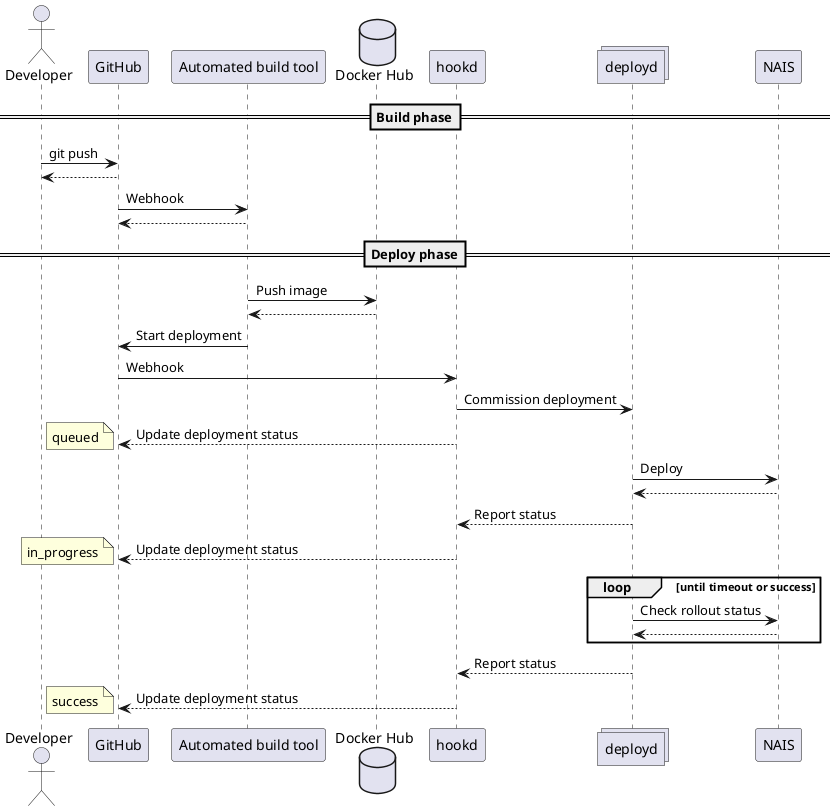 @startuml component

actor developer as "Developer"
participant github as "GitHub"
participant ci as "Automated build tool"
database registry as "Docker Hub"
participant hookd
collections deployd
participant kubernetes as "NAIS"

==Build phase==
developer -> github: git push
github --> developer
github -> ci: Webhook
ci --> github

==Deploy phase==
ci -> registry: Push image
registry --> ci
ci -> github: Start deployment
github -> hookd: Webhook
hookd -> deployd: Commission deployment
hookd --> github: Update deployment status
note left: queued
deployd -> kubernetes: Deploy
kubernetes --> deployd
deployd --> hookd: Report status
hookd --> github: Update deployment status
note left: in_progress

loop until timeout or success
	deployd -> kubernetes: Check rollout status
	kubernetes --> deployd
end

deployd --> hookd: Report status
hookd --> github: Update deployment status
note left: success

@enduml

